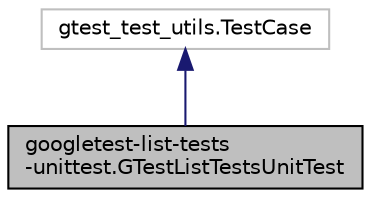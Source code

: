 digraph "googletest-list-tests-unittest.GTestListTestsUnitTest"
{
 // LATEX_PDF_SIZE
  edge [fontname="Helvetica",fontsize="10",labelfontname="Helvetica",labelfontsize="10"];
  node [fontname="Helvetica",fontsize="10",shape=record];
  Node1 [label="googletest-list-tests\l-unittest.GTestListTestsUnitTest",height=0.2,width=0.4,color="black", fillcolor="grey75", style="filled", fontcolor="black",tooltip=" "];
  Node2 -> Node1 [dir="back",color="midnightblue",fontsize="10",style="solid"];
  Node2 [label="gtest_test_utils.TestCase",height=0.2,width=0.4,color="grey75", fillcolor="white", style="filled",tooltip=" "];
}
